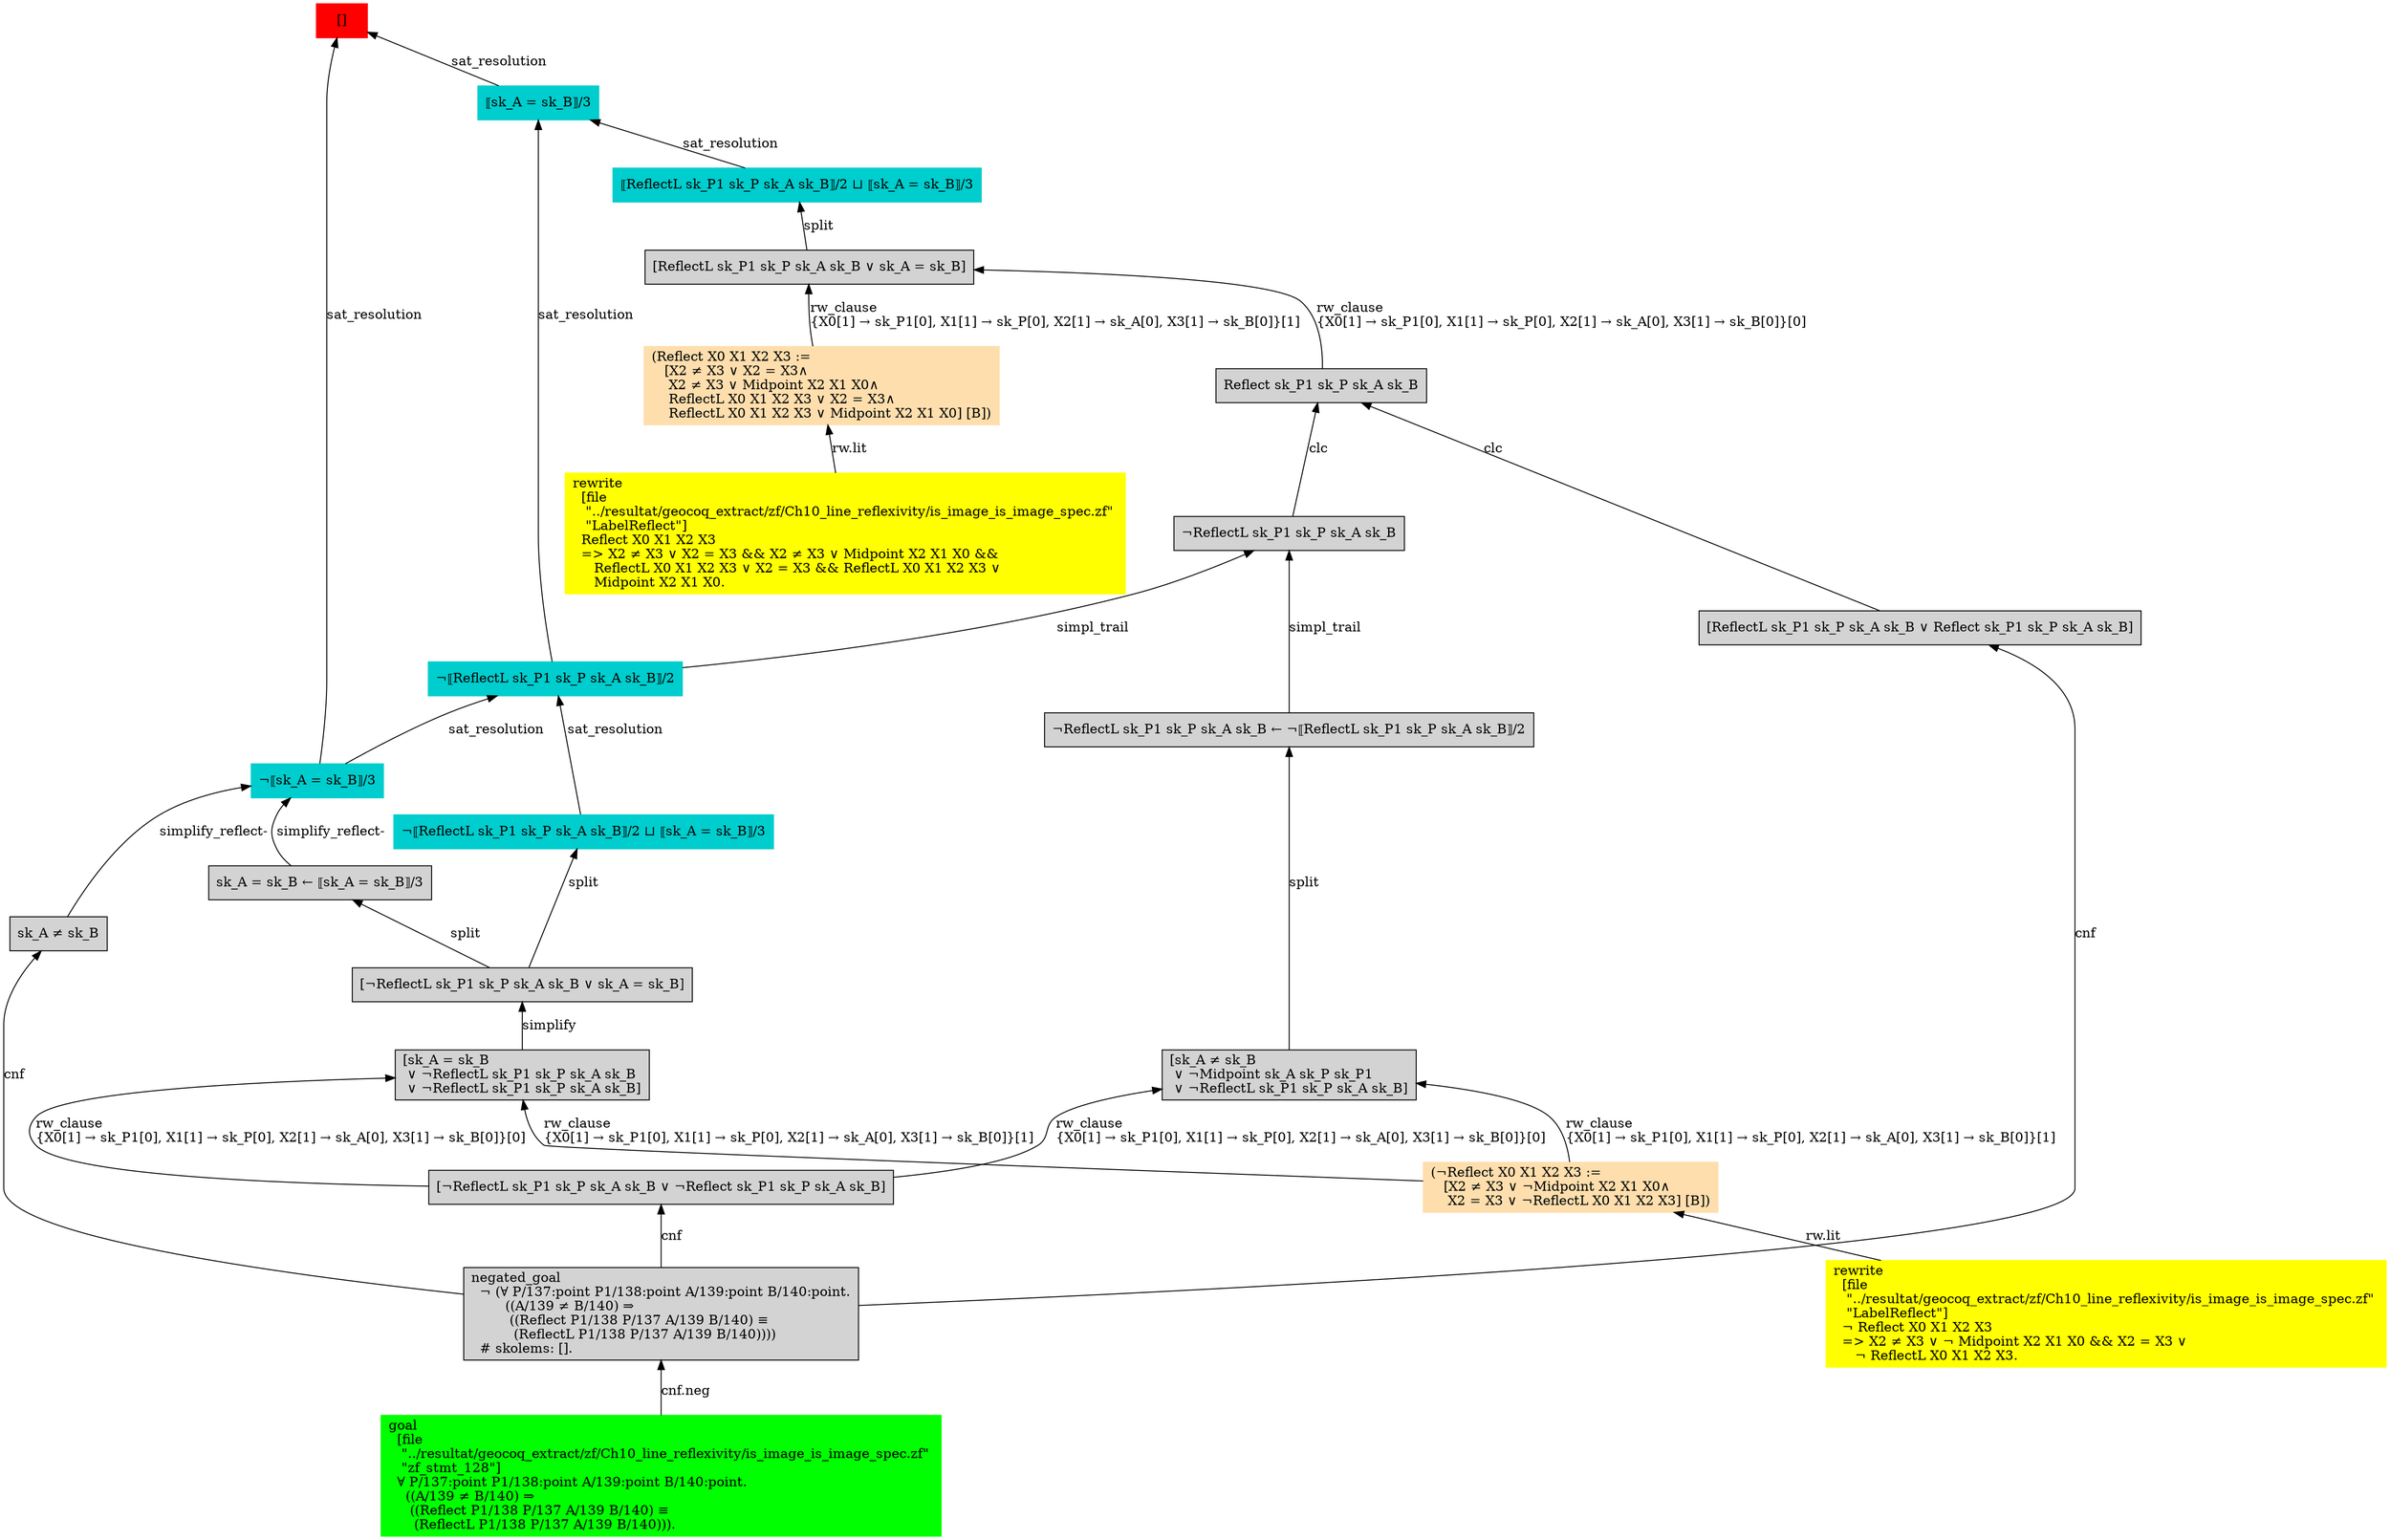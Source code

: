 digraph "unsat_graph" {
  vertex_0 [color=red, label="[]", shape=box, style=filled];
  vertex_0 -> vertex_1 [label="sat_resolution", dir="back"];
  vertex_1 [color=cyan3, shape=box, label="¬⟦sk_A = sk_B⟧/3\l", style=filled];
  vertex_1 -> vertex_2 [label="simplify_reflect-", dir="back"];
  vertex_2 [shape=box, label="sk_A ≠ sk_B\l", style=filled];
  vertex_2 -> vertex_3 [label="cnf", dir="back"];
  vertex_3 [shape=box, label="negated_goal\l  ¬ (∀ P/137:point P1/138:point A/139:point B/140:point.\l        ((A/139 ≠ B/140) ⇒\l         ((Reflect P1/138 P/137 A/139 B/140) ≡\l          (ReflectL P1/138 P/137 A/139 B/140))))\l  # skolems: [].\l", style=filled];
  vertex_3 -> vertex_4 [label="cnf.neg", dir="back"];
  vertex_4 [color=green, shape=box, label="goal\l  [file\l   \"../resultat/geocoq_extract/zf/Ch10_line_reflexivity/is_image_is_image_spec.zf\" \l   \"zf_stmt_128\"]\l  ∀ P/137:point P1/138:point A/139:point B/140:point.\l    ((A/139 ≠ B/140) ⇒\l     ((Reflect P1/138 P/137 A/139 B/140) ≡\l      (ReflectL P1/138 P/137 A/139 B/140))).\l", style=filled];
  vertex_1 -> vertex_5 [label="simplify_reflect-", dir="back"];
  vertex_5 [shape=box, label="sk_A = sk_B ← ⟦sk_A = sk_B⟧/3\l", style=filled];
  vertex_5 -> vertex_6 [label="split", dir="back"];
  vertex_6 [shape=box, label="[¬ReflectL sk_P1 sk_P sk_A sk_B ∨ sk_A = sk_B]\l", style=filled];
  vertex_6 -> vertex_7 [label="simplify", dir="back"];
  vertex_7 [shape=box, label="[sk_A = sk_B\l ∨ ¬ReflectL sk_P1 sk_P sk_A sk_B\l ∨ ¬ReflectL sk_P1 sk_P sk_A sk_B]\l", style=filled];
  vertex_7 -> vertex_8 [label="rw_clause\l\{X0[1] → sk_P1[0], X1[1] → sk_P[0], X2[1] → sk_A[0], X3[1] → sk_B[0]\}[1]\l", dir="back"];
  vertex_8 [color=navajowhite, shape=box, label="(¬Reflect X0 X1 X2 X3 :=\l   [X2 ≠ X3 ∨ ¬Midpoint X2 X1 X0∧\l    X2 = X3 ∨ ¬ReflectL X0 X1 X2 X3] [B])\l", style=filled];
  vertex_8 -> vertex_9 [label="rw.lit", dir="back"];
  vertex_9 [color=yellow, shape=box, label="rewrite\l  [file\l   \"../resultat/geocoq_extract/zf/Ch10_line_reflexivity/is_image_is_image_spec.zf\" \l   \"LabelReflect\"]\l  ¬ Reflect X0 X1 X2 X3\l  =\> X2 ≠ X3 ∨ ¬ Midpoint X2 X1 X0 && X2 = X3 ∨ \l     ¬ ReflectL X0 X1 X2 X3.\l", style=filled];
  vertex_7 -> vertex_10 [label="rw_clause\l\{X0[1] → sk_P1[0], X1[1] → sk_P[0], X2[1] → sk_A[0], X3[1] → sk_B[0]\}[0]\l", dir="back"];
  vertex_10 [shape=box, label="[¬ReflectL sk_P1 sk_P sk_A sk_B ∨ ¬Reflect sk_P1 sk_P sk_A sk_B]\l", style=filled];
  vertex_10 -> vertex_3 [label="cnf", dir="back"];
  vertex_0 -> vertex_11 [label="sat_resolution", dir="back"];
  vertex_11 [color=cyan3, shape=box, label="⟦sk_A = sk_B⟧/3\l", style=filled];
  vertex_11 -> vertex_12 [label="sat_resolution", dir="back"];
  vertex_12 [color=cyan3, shape=box, label="¬⟦ReflectL sk_P1 sk_P sk_A sk_B⟧/2\l", style=filled];
  vertex_12 -> vertex_1 [label="sat_resolution", dir="back"];
  vertex_12 -> vertex_13 [label="sat_resolution", dir="back"];
  vertex_13 [color=cyan3, shape=box, label="¬⟦ReflectL sk_P1 sk_P sk_A sk_B⟧/2 ⊔ ⟦sk_A = sk_B⟧/3\l", style=filled];
  vertex_13 -> vertex_6 [label="split", dir="back"];
  vertex_11 -> vertex_14 [label="sat_resolution", dir="back"];
  vertex_14 [color=cyan3, shape=box, label="⟦ReflectL sk_P1 sk_P sk_A sk_B⟧/2 ⊔ ⟦sk_A = sk_B⟧/3\l", style=filled];
  vertex_14 -> vertex_15 [label="split", dir="back"];
  vertex_15 [shape=box, label="[ReflectL sk_P1 sk_P sk_A sk_B ∨ sk_A = sk_B]\l", style=filled];
  vertex_15 -> vertex_16 [label="rw_clause\l\{X0[1] → sk_P1[0], X1[1] → sk_P[0], X2[1] → sk_A[0], X3[1] → sk_B[0]\}[1]\l", dir="back"];
  vertex_16 [color=navajowhite, shape=box, label="(Reflect X0 X1 X2 X3 :=\l   [X2 ≠ X3 ∨ X2 = X3∧\l    X2 ≠ X3 ∨ Midpoint X2 X1 X0∧\l    ReflectL X0 X1 X2 X3 ∨ X2 = X3∧\l    ReflectL X0 X1 X2 X3 ∨ Midpoint X2 X1 X0] [B])\l", style=filled];
  vertex_16 -> vertex_17 [label="rw.lit", dir="back"];
  vertex_17 [color=yellow, shape=box, label="rewrite\l  [file\l   \"../resultat/geocoq_extract/zf/Ch10_line_reflexivity/is_image_is_image_spec.zf\" \l   \"LabelReflect\"]\l  Reflect X0 X1 X2 X3\l  =\> X2 ≠ X3 ∨ X2 = X3 && X2 ≠ X3 ∨ Midpoint X2 X1 X0 && \l     ReflectL X0 X1 X2 X3 ∨ X2 = X3 && ReflectL X0 X1 X2 X3 ∨ \l     Midpoint X2 X1 X0.\l", style=filled];
  vertex_15 -> vertex_18 [label="rw_clause\l\{X0[1] → sk_P1[0], X1[1] → sk_P[0], X2[1] → sk_A[0], X3[1] → sk_B[0]\}[0]\l", dir="back"];
  vertex_18 [shape=box, label="Reflect sk_P1 sk_P sk_A sk_B\l", style=filled];
  vertex_18 -> vertex_19 [label="clc", dir="back"];
  vertex_19 [shape=box, label="¬ReflectL sk_P1 sk_P sk_A sk_B\l", style=filled];
  vertex_19 -> vertex_12 [label="simpl_trail", dir="back"];
  vertex_19 -> vertex_20 [label="simpl_trail", dir="back"];
  vertex_20 [shape=box, label="¬ReflectL sk_P1 sk_P sk_A sk_B ← ¬⟦ReflectL sk_P1 sk_P sk_A sk_B⟧/2\l", style=filled];
  vertex_20 -> vertex_21 [label="split", dir="back"];
  vertex_21 [shape=box, label="[sk_A ≠ sk_B\l ∨ ¬Midpoint sk_A sk_P sk_P1\l ∨ ¬ReflectL sk_P1 sk_P sk_A sk_B]\l", style=filled];
  vertex_21 -> vertex_8 [label="rw_clause\l\{X0[1] → sk_P1[0], X1[1] → sk_P[0], X2[1] → sk_A[0], X3[1] → sk_B[0]\}[1]\l", dir="back"];
  vertex_21 -> vertex_10 [label="rw_clause\l\{X0[1] → sk_P1[0], X1[1] → sk_P[0], X2[1] → sk_A[0], X3[1] → sk_B[0]\}[0]\l", dir="back"];
  vertex_18 -> vertex_22 [label="clc", dir="back"];
  vertex_22 [shape=box, label="[ReflectL sk_P1 sk_P sk_A sk_B ∨ Reflect sk_P1 sk_P sk_A sk_B]\l", style=filled];
  vertex_22 -> vertex_3 [label="cnf", dir="back"];
  }


